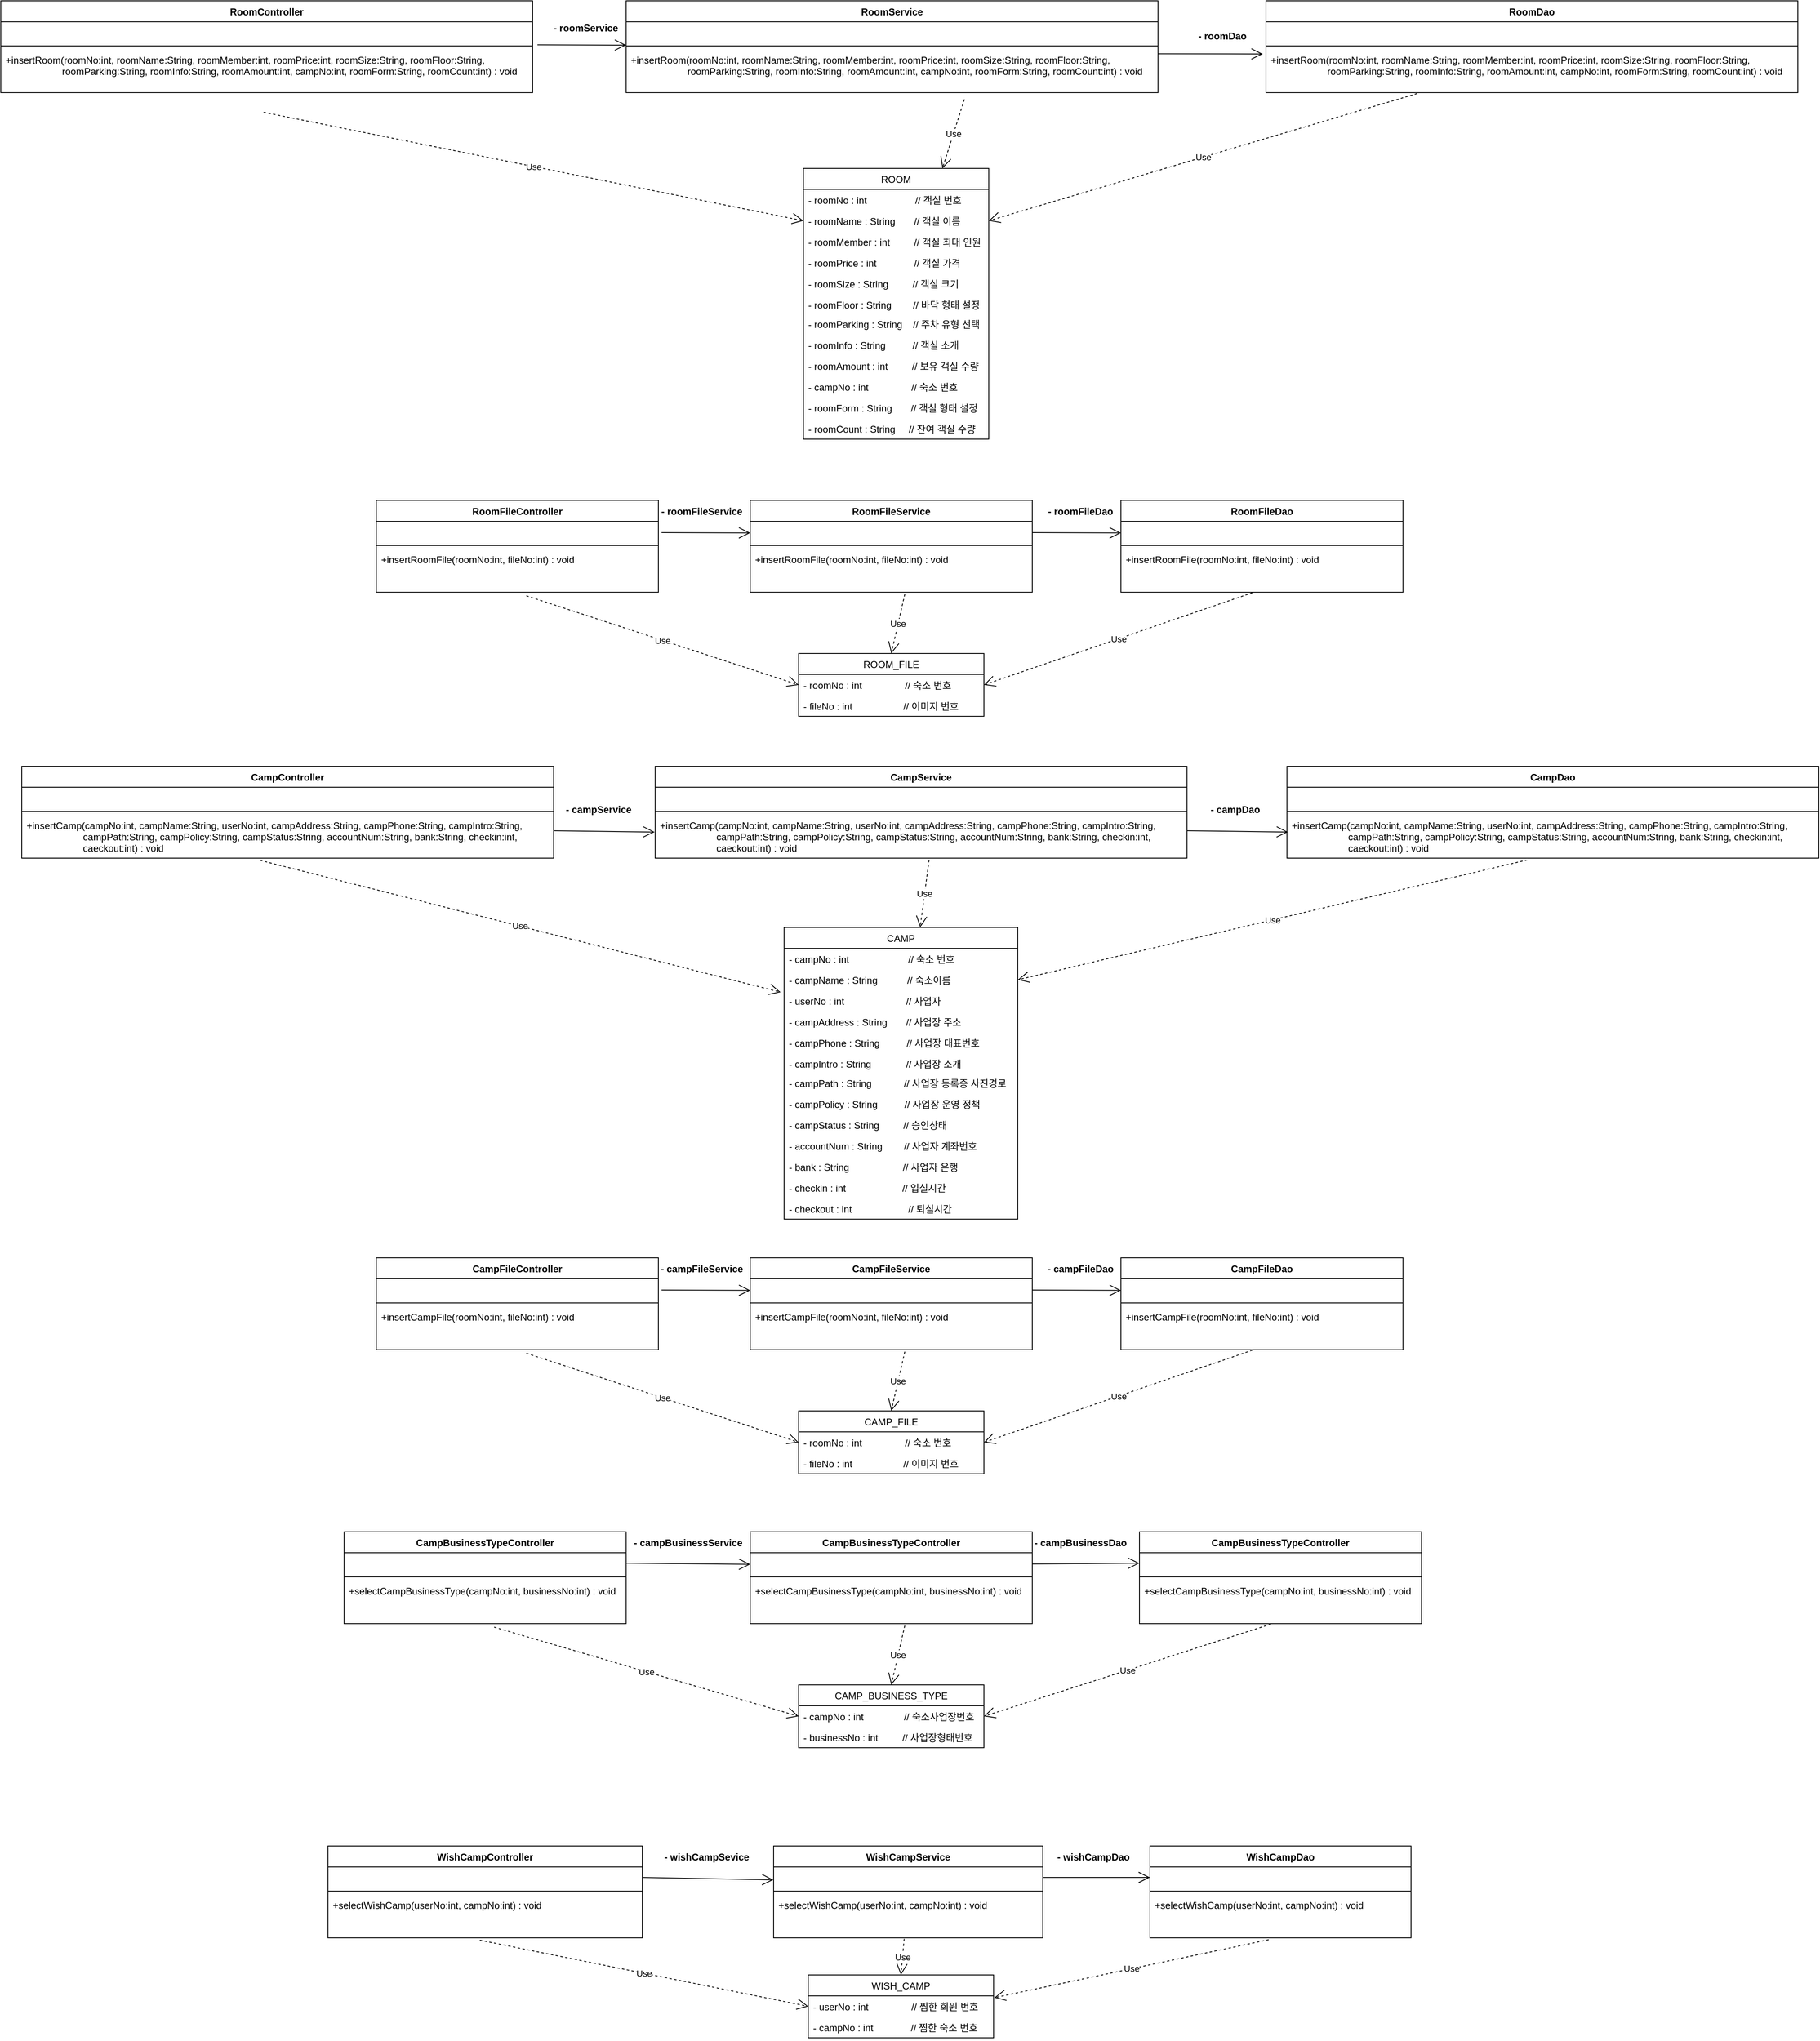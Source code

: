 <mxfile version="16.1.0" type="github">
  <diagram id="C5RBs43oDa-KdzZeNtuy" name="Page-1">
    <mxGraphModel dx="1730" dy="958" grid="1" gridSize="10" guides="1" tooltips="1" connect="1" arrows="1" fold="1" page="1" pageScale="1" pageWidth="827" pageHeight="1169" math="0" shadow="0">
      <root>
        <mxCell id="WIyWlLk6GJQsqaUBKTNV-0" />
        <mxCell id="WIyWlLk6GJQsqaUBKTNV-1" parent="WIyWlLk6GJQsqaUBKTNV-0" />
        <mxCell id="QnZ6BssVdnIy031K_utP-1" value="ROOM" style="swimlane;fontStyle=0;childLayout=stackLayout;horizontal=1;startSize=26;fillColor=none;horizontalStack=0;resizeParent=1;resizeParentMax=0;resizeLast=0;collapsible=1;marginBottom=0;" vertex="1" parent="WIyWlLk6GJQsqaUBKTNV-1">
          <mxGeometry x="1080" y="248" width="230" height="336" as="geometry">
            <mxRectangle x="50" y="200" width="90" height="26" as="alternateBounds" />
          </mxGeometry>
        </mxCell>
        <mxCell id="QnZ6BssVdnIy031K_utP-2" value="- roomNo : int                  // 객실 번호" style="text;strokeColor=none;fillColor=none;align=left;verticalAlign=top;spacingLeft=4;spacingRight=4;overflow=hidden;rotatable=0;points=[[0,0.5],[1,0.5]];portConstraint=eastwest;" vertex="1" parent="QnZ6BssVdnIy031K_utP-1">
          <mxGeometry y="26" width="230" height="26" as="geometry" />
        </mxCell>
        <mxCell id="QnZ6BssVdnIy031K_utP-3" value="- roomName : String       // 객실 이름" style="text;strokeColor=none;fillColor=none;align=left;verticalAlign=top;spacingLeft=4;spacingRight=4;overflow=hidden;rotatable=0;points=[[0,0.5],[1,0.5]];portConstraint=eastwest;" vertex="1" parent="QnZ6BssVdnIy031K_utP-1">
          <mxGeometry y="52" width="230" height="26" as="geometry" />
        </mxCell>
        <mxCell id="QnZ6BssVdnIy031K_utP-4" value="- roomMember : int         // 객실 최대 인원" style="text;strokeColor=none;fillColor=none;align=left;verticalAlign=top;spacingLeft=4;spacingRight=4;overflow=hidden;rotatable=0;points=[[0,0.5],[1,0.5]];portConstraint=eastwest;" vertex="1" parent="QnZ6BssVdnIy031K_utP-1">
          <mxGeometry y="78" width="230" height="26" as="geometry" />
        </mxCell>
        <mxCell id="QnZ6BssVdnIy031K_utP-5" value="- roomPrice : int              // 객실 가격" style="text;strokeColor=none;fillColor=none;align=left;verticalAlign=top;spacingLeft=4;spacingRight=4;overflow=hidden;rotatable=0;points=[[0,0.5],[1,0.5]];portConstraint=eastwest;" vertex="1" parent="QnZ6BssVdnIy031K_utP-1">
          <mxGeometry y="104" width="230" height="26" as="geometry" />
        </mxCell>
        <mxCell id="QnZ6BssVdnIy031K_utP-6" value="- roomSize : String              // 객실 크기" style="text;strokeColor=none;fillColor=none;align=left;verticalAlign=top;spacingLeft=4;spacingRight=4;overflow=hidden;rotatable=0;points=[[0,0.5],[1,0.5]];portConstraint=eastwest;" vertex="1" parent="QnZ6BssVdnIy031K_utP-1">
          <mxGeometry y="130" width="230" height="26" as="geometry" />
        </mxCell>
        <mxCell id="QnZ6BssVdnIy031K_utP-7" value="- roomFloor : String        // 바닥 형태 설정" style="text;strokeColor=none;fillColor=none;align=left;verticalAlign=top;spacingLeft=4;spacingRight=4;overflow=hidden;rotatable=0;points=[[0,0.5],[1,0.5]];portConstraint=eastwest;" vertex="1" parent="QnZ6BssVdnIy031K_utP-1">
          <mxGeometry y="156" width="230" height="24" as="geometry" />
        </mxCell>
        <mxCell id="QnZ6BssVdnIy031K_utP-8" value="- roomParking : String    // 주차 유형 선택" style="text;strokeColor=none;fillColor=none;align=left;verticalAlign=top;spacingLeft=4;spacingRight=4;overflow=hidden;rotatable=0;points=[[0,0.5],[1,0.5]];portConstraint=eastwest;" vertex="1" parent="QnZ6BssVdnIy031K_utP-1">
          <mxGeometry y="180" width="230" height="26" as="geometry" />
        </mxCell>
        <mxCell id="QnZ6BssVdnIy031K_utP-9" value="- roomInfo : String          //  객실 소개" style="text;strokeColor=none;fillColor=none;align=left;verticalAlign=top;spacingLeft=4;spacingRight=4;overflow=hidden;rotatable=0;points=[[0,0.5],[1,0.5]];portConstraint=eastwest;" vertex="1" parent="QnZ6BssVdnIy031K_utP-1">
          <mxGeometry y="206" width="230" height="26" as="geometry" />
        </mxCell>
        <mxCell id="QnZ6BssVdnIy031K_utP-10" value="- roomAmount : int         // 보유 객실 수량" style="text;strokeColor=none;fillColor=none;align=left;verticalAlign=top;spacingLeft=4;spacingRight=4;overflow=hidden;rotatable=0;points=[[0,0.5],[1,0.5]];portConstraint=eastwest;" vertex="1" parent="QnZ6BssVdnIy031K_utP-1">
          <mxGeometry y="232" width="230" height="26" as="geometry" />
        </mxCell>
        <mxCell id="QnZ6BssVdnIy031K_utP-11" value="- campNo : int                // 숙소 번호" style="text;strokeColor=none;fillColor=none;align=left;verticalAlign=top;spacingLeft=4;spacingRight=4;overflow=hidden;rotatable=0;points=[[0,0.5],[1,0.5]];portConstraint=eastwest;" vertex="1" parent="QnZ6BssVdnIy031K_utP-1">
          <mxGeometry y="258" width="230" height="26" as="geometry" />
        </mxCell>
        <mxCell id="QnZ6BssVdnIy031K_utP-12" value="- roomForm : String       // 객실 형태 설정" style="text;strokeColor=none;fillColor=none;align=left;verticalAlign=top;spacingLeft=4;spacingRight=4;overflow=hidden;rotatable=0;points=[[0,0.5],[1,0.5]];portConstraint=eastwest;" vertex="1" parent="QnZ6BssVdnIy031K_utP-1">
          <mxGeometry y="284" width="230" height="26" as="geometry" />
        </mxCell>
        <mxCell id="QnZ6BssVdnIy031K_utP-13" value="- roomCount : String      // 잔여 객실 수량" style="text;strokeColor=none;fillColor=none;align=left;verticalAlign=top;spacingLeft=4;spacingRight=4;overflow=hidden;rotatable=0;points=[[0,0.5],[1,0.5]];portConstraint=eastwest;" vertex="1" parent="QnZ6BssVdnIy031K_utP-1">
          <mxGeometry y="310" width="230" height="26" as="geometry" />
        </mxCell>
        <mxCell id="QnZ6BssVdnIy031K_utP-15" value="RoomController" style="swimlane;fontStyle=1;align=center;verticalAlign=top;childLayout=stackLayout;horizontal=1;startSize=26;horizontalStack=0;resizeParent=1;resizeParentMax=0;resizeLast=0;collapsible=1;marginBottom=0;" vertex="1" parent="WIyWlLk6GJQsqaUBKTNV-1">
          <mxGeometry x="84" y="40" width="660" height="114" as="geometry" />
        </mxCell>
        <mxCell id="QnZ6BssVdnIy031K_utP-16" value=" " style="text;strokeColor=none;fillColor=none;align=left;verticalAlign=top;spacingLeft=4;spacingRight=4;overflow=hidden;rotatable=0;points=[[0,0.5],[1,0.5]];portConstraint=eastwest;" vertex="1" parent="QnZ6BssVdnIy031K_utP-15">
          <mxGeometry y="26" width="660" height="26" as="geometry" />
        </mxCell>
        <mxCell id="QnZ6BssVdnIy031K_utP-17" value="" style="line;strokeWidth=1;fillColor=none;align=left;verticalAlign=middle;spacingTop=-1;spacingLeft=3;spacingRight=3;rotatable=0;labelPosition=right;points=[];portConstraint=eastwest;" vertex="1" parent="QnZ6BssVdnIy031K_utP-15">
          <mxGeometry y="52" width="660" height="8" as="geometry" />
        </mxCell>
        <mxCell id="QnZ6BssVdnIy031K_utP-19" value="+insertRoom(roomNo:int, roomName:String, roomMember:int, roomPrice:int, roomSize:String, roomFloor:String, &#xa;                      roomParking:String, roomInfo:String, roomAmount:int, campNo:int, roomForm:String, roomCount:int) : void&#xa;" style="text;strokeColor=none;fillColor=none;align=left;verticalAlign=top;spacingLeft=4;spacingRight=4;overflow=hidden;rotatable=0;points=[[0,0.5],[1,0.5]];portConstraint=eastwest;" vertex="1" parent="QnZ6BssVdnIy031K_utP-15">
          <mxGeometry y="60" width="660" height="54" as="geometry" />
        </mxCell>
        <mxCell id="QnZ6BssVdnIy031K_utP-20" value="RoomService" style="swimlane;fontStyle=1;align=center;verticalAlign=top;childLayout=stackLayout;horizontal=1;startSize=26;horizontalStack=0;resizeParent=1;resizeParentMax=0;resizeLast=0;collapsible=1;marginBottom=0;" vertex="1" parent="WIyWlLk6GJQsqaUBKTNV-1">
          <mxGeometry x="860" y="40" width="660" height="114" as="geometry" />
        </mxCell>
        <mxCell id="QnZ6BssVdnIy031K_utP-21" value=" " style="text;strokeColor=none;fillColor=none;align=left;verticalAlign=top;spacingLeft=4;spacingRight=4;overflow=hidden;rotatable=0;points=[[0,0.5],[1,0.5]];portConstraint=eastwest;" vertex="1" parent="QnZ6BssVdnIy031K_utP-20">
          <mxGeometry y="26" width="660" height="26" as="geometry" />
        </mxCell>
        <mxCell id="QnZ6BssVdnIy031K_utP-22" value="" style="line;strokeWidth=1;fillColor=none;align=left;verticalAlign=middle;spacingTop=-1;spacingLeft=3;spacingRight=3;rotatable=0;labelPosition=right;points=[];portConstraint=eastwest;" vertex="1" parent="QnZ6BssVdnIy031K_utP-20">
          <mxGeometry y="52" width="660" height="8" as="geometry" />
        </mxCell>
        <mxCell id="QnZ6BssVdnIy031K_utP-24" value="+insertRoom(roomNo:int, roomName:String, roomMember:int, roomPrice:int, roomSize:String, roomFloor:String, &#xa;                      roomParking:String, roomInfo:String, roomAmount:int, campNo:int, roomForm:String, roomCount:int) : void&#xa;" style="text;strokeColor=none;fillColor=none;align=left;verticalAlign=top;spacingLeft=4;spacingRight=4;overflow=hidden;rotatable=0;points=[[0,0.5],[1,0.5]];portConstraint=eastwest;" vertex="1" parent="QnZ6BssVdnIy031K_utP-20">
          <mxGeometry y="60" width="660" height="54" as="geometry" />
        </mxCell>
        <mxCell id="QnZ6BssVdnIy031K_utP-25" value="RoomDao" style="swimlane;fontStyle=1;align=center;verticalAlign=top;childLayout=stackLayout;horizontal=1;startSize=26;horizontalStack=0;resizeParent=1;resizeParentMax=0;resizeLast=0;collapsible=1;marginBottom=0;" vertex="1" parent="WIyWlLk6GJQsqaUBKTNV-1">
          <mxGeometry x="1654" y="40" width="660" height="114" as="geometry" />
        </mxCell>
        <mxCell id="QnZ6BssVdnIy031K_utP-26" value=" " style="text;strokeColor=none;fillColor=none;align=left;verticalAlign=top;spacingLeft=4;spacingRight=4;overflow=hidden;rotatable=0;points=[[0,0.5],[1,0.5]];portConstraint=eastwest;" vertex="1" parent="QnZ6BssVdnIy031K_utP-25">
          <mxGeometry y="26" width="660" height="26" as="geometry" />
        </mxCell>
        <mxCell id="QnZ6BssVdnIy031K_utP-27" value="" style="line;strokeWidth=1;fillColor=none;align=left;verticalAlign=middle;spacingTop=-1;spacingLeft=3;spacingRight=3;rotatable=0;labelPosition=right;points=[];portConstraint=eastwest;" vertex="1" parent="QnZ6BssVdnIy031K_utP-25">
          <mxGeometry y="52" width="660" height="8" as="geometry" />
        </mxCell>
        <mxCell id="QnZ6BssVdnIy031K_utP-29" value="+insertRoom(roomNo:int, roomName:String, roomMember:int, roomPrice:int, roomSize:String, roomFloor:String, &#xa;                      roomParking:String, roomInfo:String, roomAmount:int, campNo:int, roomForm:String, roomCount:int) : void&#xa;" style="text;strokeColor=none;fillColor=none;align=left;verticalAlign=top;spacingLeft=4;spacingRight=4;overflow=hidden;rotatable=0;points=[[0,0.5],[1,0.5]];portConstraint=eastwest;" vertex="1" parent="QnZ6BssVdnIy031K_utP-25">
          <mxGeometry y="60" width="660" height="54" as="geometry" />
        </mxCell>
        <mxCell id="QnZ6BssVdnIy031K_utP-30" value="Use" style="endArrow=open;endSize=12;dashed=1;html=1;rounded=0;exitX=0.494;exitY=1.154;exitDx=0;exitDy=0;exitPerimeter=0;entryX=0;entryY=0.5;entryDx=0;entryDy=0;" edge="1" parent="WIyWlLk6GJQsqaUBKTNV-1" target="QnZ6BssVdnIy031K_utP-3">
          <mxGeometry width="160" relative="1" as="geometry">
            <mxPoint x="410.04" y="178.316" as="sourcePoint" />
            <mxPoint x="860" y="395" as="targetPoint" />
          </mxGeometry>
        </mxCell>
        <mxCell id="QnZ6BssVdnIy031K_utP-31" value="Use" style="endArrow=open;endSize=12;dashed=1;html=1;rounded=0;exitX=0.636;exitY=1.154;exitDx=0;exitDy=0;exitPerimeter=0;entryX=0.75;entryY=0;entryDx=0;entryDy=0;" edge="1" parent="WIyWlLk6GJQsqaUBKTNV-1" source="QnZ6BssVdnIy031K_utP-24" target="QnZ6BssVdnIy031K_utP-1">
          <mxGeometry width="160" relative="1" as="geometry">
            <mxPoint x="420.04" y="188.316" as="sourcePoint" />
            <mxPoint x="870" y="405" as="targetPoint" />
          </mxGeometry>
        </mxCell>
        <mxCell id="QnZ6BssVdnIy031K_utP-32" value="Use" style="endArrow=open;endSize=12;dashed=1;html=1;rounded=0;exitX=0.284;exitY=1.021;exitDx=0;exitDy=0;exitPerimeter=0;entryX=1;entryY=0.5;entryDx=0;entryDy=0;" edge="1" parent="WIyWlLk6GJQsqaUBKTNV-1" source="QnZ6BssVdnIy031K_utP-29" target="QnZ6BssVdnIy031K_utP-3">
          <mxGeometry width="160" relative="1" as="geometry">
            <mxPoint x="430.04" y="198.316" as="sourcePoint" />
            <mxPoint x="880" y="415" as="targetPoint" />
          </mxGeometry>
        </mxCell>
        <mxCell id="QnZ6BssVdnIy031K_utP-33" value="" style="endArrow=open;endFill=1;endSize=12;html=1;rounded=0;exitX=1.009;exitY=0.176;exitDx=0;exitDy=0;exitPerimeter=0;" edge="1" parent="WIyWlLk6GJQsqaUBKTNV-1">
          <mxGeometry width="160" relative="1" as="geometry">
            <mxPoint x="749.94" y="94.576" as="sourcePoint" />
            <mxPoint x="860" y="95" as="targetPoint" />
          </mxGeometry>
        </mxCell>
        <mxCell id="QnZ6BssVdnIy031K_utP-34" value="" style="endArrow=open;endFill=1;endSize=12;html=1;rounded=0;exitX=1.009;exitY=0.176;exitDx=0;exitDy=0;exitPerimeter=0;" edge="1" parent="WIyWlLk6GJQsqaUBKTNV-1">
          <mxGeometry width="160" relative="1" as="geometry">
            <mxPoint x="1520" y="105.786" as="sourcePoint" />
            <mxPoint x="1650" y="106" as="targetPoint" />
          </mxGeometry>
        </mxCell>
        <mxCell id="QnZ6BssVdnIy031K_utP-35" value="- roomService" style="text;align=center;fontStyle=1;verticalAlign=middle;spacingLeft=3;spacingRight=3;strokeColor=none;rotatable=0;points=[[0,0.5],[1,0.5]];portConstraint=eastwest;" vertex="1" parent="WIyWlLk6GJQsqaUBKTNV-1">
          <mxGeometry x="770" y="60" width="80" height="26" as="geometry" />
        </mxCell>
        <mxCell id="QnZ6BssVdnIy031K_utP-36" value="- roomDao" style="text;align=center;fontStyle=1;verticalAlign=middle;spacingLeft=3;spacingRight=3;strokeColor=none;rotatable=0;points=[[0,0.5],[1,0.5]];portConstraint=eastwest;" vertex="1" parent="WIyWlLk6GJQsqaUBKTNV-1">
          <mxGeometry x="1560" y="70" width="80" height="26" as="geometry" />
        </mxCell>
        <mxCell id="QnZ6BssVdnIy031K_utP-37" value="WISH_CAMP" style="swimlane;fontStyle=0;childLayout=stackLayout;horizontal=1;startSize=26;fillColor=none;horizontalStack=0;resizeParent=1;resizeParentMax=0;resizeLast=0;collapsible=1;marginBottom=0;" vertex="1" parent="WIyWlLk6GJQsqaUBKTNV-1">
          <mxGeometry x="1086" y="2490" width="230" height="78" as="geometry">
            <mxRectangle x="50" y="200" width="90" height="26" as="alternateBounds" />
          </mxGeometry>
        </mxCell>
        <mxCell id="QnZ6BssVdnIy031K_utP-38" value="- userNo : int                // 찜한 회원 번호" style="text;strokeColor=none;fillColor=none;align=left;verticalAlign=top;spacingLeft=4;spacingRight=4;overflow=hidden;rotatable=0;points=[[0,0.5],[1,0.5]];portConstraint=eastwest;" vertex="1" parent="QnZ6BssVdnIy031K_utP-37">
          <mxGeometry y="26" width="230" height="26" as="geometry" />
        </mxCell>
        <mxCell id="QnZ6BssVdnIy031K_utP-39" value="- campNo : int              // 찜한 숙소 번호" style="text;strokeColor=none;fillColor=none;align=left;verticalAlign=top;spacingLeft=4;spacingRight=4;overflow=hidden;rotatable=0;points=[[0,0.5],[1,0.5]];portConstraint=eastwest;" vertex="1" parent="QnZ6BssVdnIy031K_utP-37">
          <mxGeometry y="52" width="230" height="26" as="geometry" />
        </mxCell>
        <mxCell id="QnZ6BssVdnIy031K_utP-53" value="ROOM_FILE" style="swimlane;fontStyle=0;childLayout=stackLayout;horizontal=1;startSize=26;fillColor=none;horizontalStack=0;resizeParent=1;resizeParentMax=0;resizeLast=0;collapsible=1;marginBottom=0;" vertex="1" parent="WIyWlLk6GJQsqaUBKTNV-1">
          <mxGeometry x="1074" y="850" width="230" height="78" as="geometry">
            <mxRectangle x="50" y="200" width="90" height="26" as="alternateBounds" />
          </mxGeometry>
        </mxCell>
        <mxCell id="QnZ6BssVdnIy031K_utP-54" value="- roomNo : int                // 숙소 번호" style="text;strokeColor=none;fillColor=none;align=left;verticalAlign=top;spacingLeft=4;spacingRight=4;overflow=hidden;rotatable=0;points=[[0,0.5],[1,0.5]];portConstraint=eastwest;" vertex="1" parent="QnZ6BssVdnIy031K_utP-53">
          <mxGeometry y="26" width="230" height="26" as="geometry" />
        </mxCell>
        <mxCell id="QnZ6BssVdnIy031K_utP-55" value="- fileNo : int                   // 이미지 번호" style="text;strokeColor=none;fillColor=none;align=left;verticalAlign=top;spacingLeft=4;spacingRight=4;overflow=hidden;rotatable=0;points=[[0,0.5],[1,0.5]];portConstraint=eastwest;" vertex="1" parent="QnZ6BssVdnIy031K_utP-53">
          <mxGeometry y="52" width="230" height="26" as="geometry" />
        </mxCell>
        <mxCell id="QnZ6BssVdnIy031K_utP-59" value="CAMP" style="swimlane;fontStyle=0;childLayout=stackLayout;horizontal=1;startSize=26;fillColor=none;horizontalStack=0;resizeParent=1;resizeParentMax=0;resizeLast=0;collapsible=1;marginBottom=0;" vertex="1" parent="WIyWlLk6GJQsqaUBKTNV-1">
          <mxGeometry x="1056" y="1190" width="290" height="362" as="geometry">
            <mxRectangle x="720" y="440" width="90" height="26" as="alternateBounds" />
          </mxGeometry>
        </mxCell>
        <mxCell id="QnZ6BssVdnIy031K_utP-60" value="- campNo : int                      // 숙소 번호" style="text;strokeColor=none;fillColor=none;align=left;verticalAlign=top;spacingLeft=4;spacingRight=4;overflow=hidden;rotatable=0;points=[[0,0.5],[1,0.5]];portConstraint=eastwest;" vertex="1" parent="QnZ6BssVdnIy031K_utP-59">
          <mxGeometry y="26" width="290" height="26" as="geometry" />
        </mxCell>
        <mxCell id="QnZ6BssVdnIy031K_utP-61" value="- campName : String           // 숙소이름" style="text;strokeColor=none;fillColor=none;align=left;verticalAlign=top;spacingLeft=4;spacingRight=4;overflow=hidden;rotatable=0;points=[[0,0.5],[1,0.5]];portConstraint=eastwest;" vertex="1" parent="QnZ6BssVdnIy031K_utP-59">
          <mxGeometry y="52" width="290" height="26" as="geometry" />
        </mxCell>
        <mxCell id="QnZ6BssVdnIy031K_utP-62" value="- userNo : int                       // 사업자" style="text;strokeColor=none;fillColor=none;align=left;verticalAlign=top;spacingLeft=4;spacingRight=4;overflow=hidden;rotatable=0;points=[[0,0.5],[1,0.5]];portConstraint=eastwest;" vertex="1" parent="QnZ6BssVdnIy031K_utP-59">
          <mxGeometry y="78" width="290" height="26" as="geometry" />
        </mxCell>
        <mxCell id="QnZ6BssVdnIy031K_utP-63" value="- campAddress : String       // 사업장 주소" style="text;strokeColor=none;fillColor=none;align=left;verticalAlign=top;spacingLeft=4;spacingRight=4;overflow=hidden;rotatable=0;points=[[0,0.5],[1,0.5]];portConstraint=eastwest;" vertex="1" parent="QnZ6BssVdnIy031K_utP-59">
          <mxGeometry y="104" width="290" height="26" as="geometry" />
        </mxCell>
        <mxCell id="QnZ6BssVdnIy031K_utP-64" value="- campPhone : String          // 사업장 대표번호" style="text;strokeColor=none;fillColor=none;align=left;verticalAlign=top;spacingLeft=4;spacingRight=4;overflow=hidden;rotatable=0;points=[[0,0.5],[1,0.5]];portConstraint=eastwest;" vertex="1" parent="QnZ6BssVdnIy031K_utP-59">
          <mxGeometry y="130" width="290" height="26" as="geometry" />
        </mxCell>
        <mxCell id="QnZ6BssVdnIy031K_utP-65" value="- campIntro : String             // 사업장 소개" style="text;strokeColor=none;fillColor=none;align=left;verticalAlign=top;spacingLeft=4;spacingRight=4;overflow=hidden;rotatable=0;points=[[0,0.5],[1,0.5]];portConstraint=eastwest;" vertex="1" parent="QnZ6BssVdnIy031K_utP-59">
          <mxGeometry y="156" width="290" height="24" as="geometry" />
        </mxCell>
        <mxCell id="QnZ6BssVdnIy031K_utP-66" value="- campPath : String             // 사업장 등록증 사진경로" style="text;strokeColor=none;fillColor=none;align=left;verticalAlign=top;spacingLeft=4;spacingRight=4;overflow=hidden;rotatable=0;points=[[0,0.5],[1,0.5]];portConstraint=eastwest;" vertex="1" parent="QnZ6BssVdnIy031K_utP-59">
          <mxGeometry y="180" width="290" height="26" as="geometry" />
        </mxCell>
        <mxCell id="QnZ6BssVdnIy031K_utP-67" value="- campPolicy : String          // 사업장 운영 정책" style="text;strokeColor=none;fillColor=none;align=left;verticalAlign=top;spacingLeft=4;spacingRight=4;overflow=hidden;rotatable=0;points=[[0,0.5],[1,0.5]];portConstraint=eastwest;" vertex="1" parent="QnZ6BssVdnIy031K_utP-59">
          <mxGeometry y="206" width="290" height="26" as="geometry" />
        </mxCell>
        <mxCell id="QnZ6BssVdnIy031K_utP-68" value="- campStatus : String         // 승인상태" style="text;strokeColor=none;fillColor=none;align=left;verticalAlign=top;spacingLeft=4;spacingRight=4;overflow=hidden;rotatable=0;points=[[0,0.5],[1,0.5]];portConstraint=eastwest;" vertex="1" parent="QnZ6BssVdnIy031K_utP-59">
          <mxGeometry y="232" width="290" height="26" as="geometry" />
        </mxCell>
        <mxCell id="QnZ6BssVdnIy031K_utP-69" value="- accountNum : String        // 사업자 계좌번호 " style="text;strokeColor=none;fillColor=none;align=left;verticalAlign=top;spacingLeft=4;spacingRight=4;overflow=hidden;rotatable=0;points=[[0,0.5],[1,0.5]];portConstraint=eastwest;" vertex="1" parent="QnZ6BssVdnIy031K_utP-59">
          <mxGeometry y="258" width="290" height="26" as="geometry" />
        </mxCell>
        <mxCell id="QnZ6BssVdnIy031K_utP-70" value="- bank : String                    // 사업자 은행" style="text;strokeColor=none;fillColor=none;align=left;verticalAlign=top;spacingLeft=4;spacingRight=4;overflow=hidden;rotatable=0;points=[[0,0.5],[1,0.5]];portConstraint=eastwest;" vertex="1" parent="QnZ6BssVdnIy031K_utP-59">
          <mxGeometry y="284" width="290" height="26" as="geometry" />
        </mxCell>
        <mxCell id="QnZ6BssVdnIy031K_utP-71" value="- checkin : int                     // 입실시간" style="text;strokeColor=none;fillColor=none;align=left;verticalAlign=top;spacingLeft=4;spacingRight=4;overflow=hidden;rotatable=0;points=[[0,0.5],[1,0.5]];portConstraint=eastwest;" vertex="1" parent="QnZ6BssVdnIy031K_utP-59">
          <mxGeometry y="310" width="290" height="26" as="geometry" />
        </mxCell>
        <mxCell id="QnZ6BssVdnIy031K_utP-73" value="- checkout : int                     // 퇴실시간" style="text;strokeColor=none;fillColor=none;align=left;verticalAlign=top;spacingLeft=4;spacingRight=4;overflow=hidden;rotatable=0;points=[[0,0.5],[1,0.5]];portConstraint=eastwest;" vertex="1" parent="QnZ6BssVdnIy031K_utP-59">
          <mxGeometry y="336" width="290" height="26" as="geometry" />
        </mxCell>
        <mxCell id="QnZ6BssVdnIy031K_utP-74" value="CampController" style="swimlane;fontStyle=1;align=center;verticalAlign=top;childLayout=stackLayout;horizontal=1;startSize=26;horizontalStack=0;resizeParent=1;resizeParentMax=0;resizeLast=0;collapsible=1;marginBottom=0;" vertex="1" parent="WIyWlLk6GJQsqaUBKTNV-1">
          <mxGeometry x="110" y="990" width="660" height="114" as="geometry" />
        </mxCell>
        <mxCell id="QnZ6BssVdnIy031K_utP-75" value=" " style="text;strokeColor=none;fillColor=none;align=left;verticalAlign=top;spacingLeft=4;spacingRight=4;overflow=hidden;rotatable=0;points=[[0,0.5],[1,0.5]];portConstraint=eastwest;" vertex="1" parent="QnZ6BssVdnIy031K_utP-74">
          <mxGeometry y="26" width="660" height="26" as="geometry" />
        </mxCell>
        <mxCell id="QnZ6BssVdnIy031K_utP-76" value="" style="line;strokeWidth=1;fillColor=none;align=left;verticalAlign=middle;spacingTop=-1;spacingLeft=3;spacingRight=3;rotatable=0;labelPosition=right;points=[];portConstraint=eastwest;" vertex="1" parent="QnZ6BssVdnIy031K_utP-74">
          <mxGeometry y="52" width="660" height="8" as="geometry" />
        </mxCell>
        <mxCell id="QnZ6BssVdnIy031K_utP-78" value="+insertCamp(campNo:int, campName:String, userNo:int, campAddress:String, campPhone:String, campIntro:String,&#xa;                      campPath:String, campPolicy:String, campStatus:String, accountNum:String, bank:String, checkin:int,&#xa;                      caeckout:int) : void&#xa;" style="text;strokeColor=none;fillColor=none;align=left;verticalAlign=top;spacingLeft=4;spacingRight=4;overflow=hidden;rotatable=0;points=[[0,0.5],[1,0.5]];portConstraint=eastwest;" vertex="1" parent="QnZ6BssVdnIy031K_utP-74">
          <mxGeometry y="60" width="660" height="54" as="geometry" />
        </mxCell>
        <mxCell id="QnZ6BssVdnIy031K_utP-79" value="CampDao" style="swimlane;fontStyle=1;align=center;verticalAlign=top;childLayout=stackLayout;horizontal=1;startSize=26;horizontalStack=0;resizeParent=1;resizeParentMax=0;resizeLast=0;collapsible=1;marginBottom=0;" vertex="1" parent="WIyWlLk6GJQsqaUBKTNV-1">
          <mxGeometry x="1680" y="990" width="660" height="114" as="geometry" />
        </mxCell>
        <mxCell id="QnZ6BssVdnIy031K_utP-80" value=" " style="text;strokeColor=none;fillColor=none;align=left;verticalAlign=top;spacingLeft=4;spacingRight=4;overflow=hidden;rotatable=0;points=[[0,0.5],[1,0.5]];portConstraint=eastwest;" vertex="1" parent="QnZ6BssVdnIy031K_utP-79">
          <mxGeometry y="26" width="660" height="26" as="geometry" />
        </mxCell>
        <mxCell id="QnZ6BssVdnIy031K_utP-81" value="" style="line;strokeWidth=1;fillColor=none;align=left;verticalAlign=middle;spacingTop=-1;spacingLeft=3;spacingRight=3;rotatable=0;labelPosition=right;points=[];portConstraint=eastwest;" vertex="1" parent="QnZ6BssVdnIy031K_utP-79">
          <mxGeometry y="52" width="660" height="8" as="geometry" />
        </mxCell>
        <mxCell id="QnZ6BssVdnIy031K_utP-83" value="+insertCamp(campNo:int, campName:String, userNo:int, campAddress:String, campPhone:String, campIntro:String,&#xa;                      campPath:String, campPolicy:String, campStatus:String, accountNum:String, bank:String, checkin:int,&#xa;                      caeckout:int) : void&#xa;" style="text;strokeColor=none;fillColor=none;align=left;verticalAlign=top;spacingLeft=4;spacingRight=4;overflow=hidden;rotatable=0;points=[[0,0.5],[1,0.5]];portConstraint=eastwest;" vertex="1" parent="QnZ6BssVdnIy031K_utP-79">
          <mxGeometry y="60" width="660" height="54" as="geometry" />
        </mxCell>
        <mxCell id="QnZ6BssVdnIy031K_utP-84" value="CampService" style="swimlane;fontStyle=1;align=center;verticalAlign=top;childLayout=stackLayout;horizontal=1;startSize=26;horizontalStack=0;resizeParent=1;resizeParentMax=0;resizeLast=0;collapsible=1;marginBottom=0;" vertex="1" parent="WIyWlLk6GJQsqaUBKTNV-1">
          <mxGeometry x="896" y="990" width="660" height="114" as="geometry" />
        </mxCell>
        <mxCell id="QnZ6BssVdnIy031K_utP-85" value=" " style="text;strokeColor=none;fillColor=none;align=left;verticalAlign=top;spacingLeft=4;spacingRight=4;overflow=hidden;rotatable=0;points=[[0,0.5],[1,0.5]];portConstraint=eastwest;" vertex="1" parent="QnZ6BssVdnIy031K_utP-84">
          <mxGeometry y="26" width="660" height="26" as="geometry" />
        </mxCell>
        <mxCell id="QnZ6BssVdnIy031K_utP-86" value="" style="line;strokeWidth=1;fillColor=none;align=left;verticalAlign=middle;spacingTop=-1;spacingLeft=3;spacingRight=3;rotatable=0;labelPosition=right;points=[];portConstraint=eastwest;" vertex="1" parent="QnZ6BssVdnIy031K_utP-84">
          <mxGeometry y="52" width="660" height="8" as="geometry" />
        </mxCell>
        <mxCell id="QnZ6BssVdnIy031K_utP-88" value="+insertCamp(campNo:int, campName:String, userNo:int, campAddress:String, campPhone:String, campIntro:String,&#xa;                      campPath:String, campPolicy:String, campStatus:String, accountNum:String, bank:String, checkin:int,&#xa;                      caeckout:int) : void&#xa;" style="text;strokeColor=none;fillColor=none;align=left;verticalAlign=top;spacingLeft=4;spacingRight=4;overflow=hidden;rotatable=0;points=[[0,0.5],[1,0.5]];portConstraint=eastwest;" vertex="1" parent="QnZ6BssVdnIy031K_utP-84">
          <mxGeometry y="60" width="660" height="54" as="geometry" />
        </mxCell>
        <mxCell id="QnZ6BssVdnIy031K_utP-89" value="" style="endArrow=open;endFill=1;endSize=12;html=1;rounded=0;exitX=1.009;exitY=0.176;exitDx=0;exitDy=0;exitPerimeter=0;entryX=-0.001;entryY=0.832;entryDx=0;entryDy=0;entryPerimeter=0;" edge="1" parent="WIyWlLk6GJQsqaUBKTNV-1">
          <mxGeometry width="160" relative="1" as="geometry">
            <mxPoint x="770" y="1069.996" as="sourcePoint" />
            <mxPoint x="895.34" y="1071.632" as="targetPoint" />
          </mxGeometry>
        </mxCell>
        <mxCell id="QnZ6BssVdnIy031K_utP-90" value="" style="endArrow=open;endFill=1;endSize=12;html=1;rounded=0;exitX=1.009;exitY=0.176;exitDx=0;exitDy=0;exitPerimeter=0;entryX=-0.001;entryY=0.832;entryDx=0;entryDy=0;entryPerimeter=0;" edge="1" parent="WIyWlLk6GJQsqaUBKTNV-1">
          <mxGeometry width="160" relative="1" as="geometry">
            <mxPoint x="1556" y="1069.996" as="sourcePoint" />
            <mxPoint x="1681.34" y="1071.632" as="targetPoint" />
          </mxGeometry>
        </mxCell>
        <mxCell id="QnZ6BssVdnIy031K_utP-91" value="- campService" style="text;align=center;fontStyle=1;verticalAlign=middle;spacingLeft=3;spacingRight=3;strokeColor=none;rotatable=0;points=[[0,0.5],[1,0.5]];portConstraint=eastwest;" vertex="1" parent="WIyWlLk6GJQsqaUBKTNV-1">
          <mxGeometry x="786" y="1030" width="80" height="26" as="geometry" />
        </mxCell>
        <mxCell id="QnZ6BssVdnIy031K_utP-92" value="- campDao" style="text;align=center;fontStyle=1;verticalAlign=middle;spacingLeft=3;spacingRight=3;strokeColor=none;rotatable=0;points=[[0,0.5],[1,0.5]];portConstraint=eastwest;" vertex="1" parent="WIyWlLk6GJQsqaUBKTNV-1">
          <mxGeometry x="1576" y="1030" width="80" height="26" as="geometry" />
        </mxCell>
        <mxCell id="QnZ6BssVdnIy031K_utP-93" value="Use" style="endArrow=open;endSize=12;dashed=1;html=1;rounded=0;exitX=0.448;exitY=1.05;exitDx=0;exitDy=0;exitPerimeter=0;entryX=-0.015;entryY=0.091;entryDx=0;entryDy=0;entryPerimeter=0;" edge="1" parent="WIyWlLk6GJQsqaUBKTNV-1" source="QnZ6BssVdnIy031K_utP-78" target="QnZ6BssVdnIy031K_utP-62">
          <mxGeometry width="160" relative="1" as="geometry">
            <mxPoint x="376.0" y="1129.996" as="sourcePoint" />
            <mxPoint x="1045.96" y="1264.68" as="targetPoint" />
          </mxGeometry>
        </mxCell>
        <mxCell id="QnZ6BssVdnIy031K_utP-94" value="Use" style="endArrow=open;endSize=12;dashed=1;html=1;rounded=0;exitX=0.452;exitY=1.042;exitDx=0;exitDy=0;exitPerimeter=0;entryX=1;entryY=0.5;entryDx=0;entryDy=0;" edge="1" parent="WIyWlLk6GJQsqaUBKTNV-1" source="QnZ6BssVdnIy031K_utP-83" target="QnZ6BssVdnIy031K_utP-61">
          <mxGeometry width="160" relative="1" as="geometry">
            <mxPoint x="1476.0" y="1189.996" as="sourcePoint" />
            <mxPoint x="2151.65" y="1330.366" as="targetPoint" />
          </mxGeometry>
        </mxCell>
        <mxCell id="QnZ6BssVdnIy031K_utP-95" value="Use" style="endArrow=open;endSize=12;dashed=1;html=1;rounded=0;exitX=0.515;exitY=1.042;exitDx=0;exitDy=0;exitPerimeter=0;" edge="1" parent="WIyWlLk6GJQsqaUBKTNV-1" source="QnZ6BssVdnIy031K_utP-88" target="QnZ6BssVdnIy031K_utP-59">
          <mxGeometry width="160" relative="1" as="geometry">
            <mxPoint x="396.0" y="1149.996" as="sourcePoint" />
            <mxPoint x="1071.65" y="1290.366" as="targetPoint" />
          </mxGeometry>
        </mxCell>
        <mxCell id="QnZ6BssVdnIy031K_utP-96" value="WishCampController" style="swimlane;fontStyle=1;align=center;verticalAlign=top;childLayout=stackLayout;horizontal=1;startSize=26;horizontalStack=0;resizeParent=1;resizeParentMax=0;resizeLast=0;collapsible=1;marginBottom=0;" vertex="1" parent="WIyWlLk6GJQsqaUBKTNV-1">
          <mxGeometry x="490" y="2330" width="390" height="114" as="geometry" />
        </mxCell>
        <mxCell id="QnZ6BssVdnIy031K_utP-97" value=" " style="text;strokeColor=none;fillColor=none;align=left;verticalAlign=top;spacingLeft=4;spacingRight=4;overflow=hidden;rotatable=0;points=[[0,0.5],[1,0.5]];portConstraint=eastwest;" vertex="1" parent="QnZ6BssVdnIy031K_utP-96">
          <mxGeometry y="26" width="390" height="26" as="geometry" />
        </mxCell>
        <mxCell id="QnZ6BssVdnIy031K_utP-98" value="" style="line;strokeWidth=1;fillColor=none;align=left;verticalAlign=middle;spacingTop=-1;spacingLeft=3;spacingRight=3;rotatable=0;labelPosition=right;points=[];portConstraint=eastwest;" vertex="1" parent="QnZ6BssVdnIy031K_utP-96">
          <mxGeometry y="52" width="390" height="8" as="geometry" />
        </mxCell>
        <mxCell id="QnZ6BssVdnIy031K_utP-100" value="+selectWishCamp(userNo:int, campNo:int) : void&#xa;" style="text;strokeColor=none;fillColor=none;align=left;verticalAlign=top;spacingLeft=4;spacingRight=4;overflow=hidden;rotatable=0;points=[[0,0.5],[1,0.5]];portConstraint=eastwest;" vertex="1" parent="QnZ6BssVdnIy031K_utP-96">
          <mxGeometry y="60" width="390" height="54" as="geometry" />
        </mxCell>
        <mxCell id="QnZ6BssVdnIy031K_utP-101" value="WishCampService" style="swimlane;fontStyle=1;align=center;verticalAlign=top;childLayout=stackLayout;horizontal=1;startSize=26;horizontalStack=0;resizeParent=1;resizeParentMax=0;resizeLast=0;collapsible=1;marginBottom=0;" vertex="1" parent="WIyWlLk6GJQsqaUBKTNV-1">
          <mxGeometry x="1043" y="2330" width="334" height="114" as="geometry" />
        </mxCell>
        <mxCell id="QnZ6BssVdnIy031K_utP-102" value=" " style="text;strokeColor=none;fillColor=none;align=left;verticalAlign=top;spacingLeft=4;spacingRight=4;overflow=hidden;rotatable=0;points=[[0,0.5],[1,0.5]];portConstraint=eastwest;" vertex="1" parent="QnZ6BssVdnIy031K_utP-101">
          <mxGeometry y="26" width="334" height="26" as="geometry" />
        </mxCell>
        <mxCell id="QnZ6BssVdnIy031K_utP-103" value="" style="line;strokeWidth=1;fillColor=none;align=left;verticalAlign=middle;spacingTop=-1;spacingLeft=3;spacingRight=3;rotatable=0;labelPosition=right;points=[];portConstraint=eastwest;" vertex="1" parent="QnZ6BssVdnIy031K_utP-101">
          <mxGeometry y="52" width="334" height="8" as="geometry" />
        </mxCell>
        <mxCell id="QnZ6BssVdnIy031K_utP-104" value="+selectWishCamp(userNo:int, campNo:int) : void&#xa;" style="text;strokeColor=none;fillColor=none;align=left;verticalAlign=top;spacingLeft=4;spacingRight=4;overflow=hidden;rotatable=0;points=[[0,0.5],[1,0.5]];portConstraint=eastwest;" vertex="1" parent="QnZ6BssVdnIy031K_utP-101">
          <mxGeometry y="60" width="334" height="54" as="geometry" />
        </mxCell>
        <mxCell id="QnZ6BssVdnIy031K_utP-105" value="WishCampDao" style="swimlane;fontStyle=1;align=center;verticalAlign=top;childLayout=stackLayout;horizontal=1;startSize=26;horizontalStack=0;resizeParent=1;resizeParentMax=0;resizeLast=0;collapsible=1;marginBottom=0;" vertex="1" parent="WIyWlLk6GJQsqaUBKTNV-1">
          <mxGeometry x="1510" y="2330" width="324" height="114" as="geometry" />
        </mxCell>
        <mxCell id="QnZ6BssVdnIy031K_utP-106" value=" " style="text;strokeColor=none;fillColor=none;align=left;verticalAlign=top;spacingLeft=4;spacingRight=4;overflow=hidden;rotatable=0;points=[[0,0.5],[1,0.5]];portConstraint=eastwest;" vertex="1" parent="QnZ6BssVdnIy031K_utP-105">
          <mxGeometry y="26" width="324" height="26" as="geometry" />
        </mxCell>
        <mxCell id="QnZ6BssVdnIy031K_utP-107" value="" style="line;strokeWidth=1;fillColor=none;align=left;verticalAlign=middle;spacingTop=-1;spacingLeft=3;spacingRight=3;rotatable=0;labelPosition=right;points=[];portConstraint=eastwest;" vertex="1" parent="QnZ6BssVdnIy031K_utP-105">
          <mxGeometry y="52" width="324" height="8" as="geometry" />
        </mxCell>
        <mxCell id="QnZ6BssVdnIy031K_utP-108" value="+selectWishCamp(userNo:int, campNo:int) : void&#xa;" style="text;strokeColor=none;fillColor=none;align=left;verticalAlign=top;spacingLeft=4;spacingRight=4;overflow=hidden;rotatable=0;points=[[0,0.5],[1,0.5]];portConstraint=eastwest;" vertex="1" parent="QnZ6BssVdnIy031K_utP-105">
          <mxGeometry y="60" width="324" height="54" as="geometry" />
        </mxCell>
        <mxCell id="QnZ6BssVdnIy031K_utP-109" value="Use" style="endArrow=open;endSize=12;dashed=1;html=1;rounded=0;exitX=0.483;exitY=1.053;exitDx=0;exitDy=0;exitPerimeter=0;entryX=0;entryY=0.5;entryDx=0;entryDy=0;" edge="1" parent="WIyWlLk6GJQsqaUBKTNV-1" source="QnZ6BssVdnIy031K_utP-100" target="QnZ6BssVdnIy031K_utP-38">
          <mxGeometry width="160" relative="1" as="geometry">
            <mxPoint x="386.0" y="2443.996" as="sourcePoint" />
            <mxPoint x="1061.65" y="2584.366" as="targetPoint" />
          </mxGeometry>
        </mxCell>
        <mxCell id="QnZ6BssVdnIy031K_utP-110" value="Use" style="endArrow=open;endSize=12;dashed=1;html=1;rounded=0;exitX=0.485;exitY=1.023;exitDx=0;exitDy=0;exitPerimeter=0;entryX=0.5;entryY=0;entryDx=0;entryDy=0;" edge="1" parent="WIyWlLk6GJQsqaUBKTNV-1" source="QnZ6BssVdnIy031K_utP-104" target="QnZ6BssVdnIy031K_utP-37">
          <mxGeometry width="160" relative="1" as="geometry">
            <mxPoint x="396.0" y="2453.996" as="sourcePoint" />
            <mxPoint x="1096" y="2539" as="targetPoint" />
          </mxGeometry>
        </mxCell>
        <mxCell id="QnZ6BssVdnIy031K_utP-111" value="Use" style="endArrow=open;endSize=12;dashed=1;html=1;rounded=0;entryX=1.004;entryY=0.087;entryDx=0;entryDy=0;exitX=0.455;exitY=1.042;exitDx=0;exitDy=0;exitPerimeter=0;entryPerimeter=0;" edge="1" parent="WIyWlLk6GJQsqaUBKTNV-1" source="QnZ6BssVdnIy031K_utP-108" target="QnZ6BssVdnIy031K_utP-38">
          <mxGeometry width="160" relative="1" as="geometry">
            <mxPoint x="1536" y="2500" as="sourcePoint" />
            <mxPoint x="1106" y="2549" as="targetPoint" />
          </mxGeometry>
        </mxCell>
        <mxCell id="QnZ6BssVdnIy031K_utP-112" value="" style="endArrow=open;endFill=1;endSize=12;html=1;rounded=0;exitX=1;exitY=0.5;exitDx=0;exitDy=0;" edge="1" parent="WIyWlLk6GJQsqaUBKTNV-1" source="QnZ6BssVdnIy031K_utP-97">
          <mxGeometry width="160" relative="1" as="geometry">
            <mxPoint x="900" y="2378" as="sourcePoint" />
            <mxPoint x="1042.7" y="2372" as="targetPoint" />
          </mxGeometry>
        </mxCell>
        <mxCell id="QnZ6BssVdnIy031K_utP-113" value="" style="endArrow=open;endFill=1;endSize=12;html=1;rounded=0;exitX=1;exitY=0.5;exitDx=0;exitDy=0;" edge="1" parent="WIyWlLk6GJQsqaUBKTNV-1" source="QnZ6BssVdnIy031K_utP-102">
          <mxGeometry width="160" relative="1" as="geometry">
            <mxPoint x="1576" y="2369.996" as="sourcePoint" />
            <mxPoint x="1510" y="2369" as="targetPoint" />
          </mxGeometry>
        </mxCell>
        <mxCell id="QnZ6BssVdnIy031K_utP-114" value="- wishCampSevice" style="text;align=center;fontStyle=1;verticalAlign=middle;spacingLeft=3;spacingRight=3;strokeColor=none;rotatable=0;points=[[0,0.5],[1,0.5]];portConstraint=eastwest;" vertex="1" parent="WIyWlLk6GJQsqaUBKTNV-1">
          <mxGeometry x="920" y="2330" width="80" height="26" as="geometry" />
        </mxCell>
        <mxCell id="QnZ6BssVdnIy031K_utP-115" value="- wishCampDao" style="text;align=center;fontStyle=1;verticalAlign=middle;spacingLeft=3;spacingRight=3;strokeColor=none;rotatable=0;points=[[0,0.5],[1,0.5]];portConstraint=eastwest;" vertex="1" parent="WIyWlLk6GJQsqaUBKTNV-1">
          <mxGeometry x="1400" y="2330" width="80" height="26" as="geometry" />
        </mxCell>
        <mxCell id="QnZ6BssVdnIy031K_utP-116" value="RoomFileController" style="swimlane;fontStyle=1;align=center;verticalAlign=top;childLayout=stackLayout;horizontal=1;startSize=26;horizontalStack=0;resizeParent=1;resizeParentMax=0;resizeLast=0;collapsible=1;marginBottom=0;" vertex="1" parent="WIyWlLk6GJQsqaUBKTNV-1">
          <mxGeometry x="550" y="660" width="350" height="114" as="geometry" />
        </mxCell>
        <mxCell id="QnZ6BssVdnIy031K_utP-117" value=" " style="text;strokeColor=none;fillColor=none;align=left;verticalAlign=top;spacingLeft=4;spacingRight=4;overflow=hidden;rotatable=0;points=[[0,0.5],[1,0.5]];portConstraint=eastwest;" vertex="1" parent="QnZ6BssVdnIy031K_utP-116">
          <mxGeometry y="26" width="350" height="26" as="geometry" />
        </mxCell>
        <mxCell id="QnZ6BssVdnIy031K_utP-118" value="" style="line;strokeWidth=1;fillColor=none;align=left;verticalAlign=middle;spacingTop=-1;spacingLeft=3;spacingRight=3;rotatable=0;labelPosition=right;points=[];portConstraint=eastwest;" vertex="1" parent="QnZ6BssVdnIy031K_utP-116">
          <mxGeometry y="52" width="350" height="8" as="geometry" />
        </mxCell>
        <mxCell id="QnZ6BssVdnIy031K_utP-119" value="+insertRoomFile(roomNo:int, fileNo:int) : void&#xa;" style="text;strokeColor=none;fillColor=none;align=left;verticalAlign=top;spacingLeft=4;spacingRight=4;overflow=hidden;rotatable=0;points=[[0,0.5],[1,0.5]];portConstraint=eastwest;" vertex="1" parent="QnZ6BssVdnIy031K_utP-116">
          <mxGeometry y="60" width="350" height="54" as="geometry" />
        </mxCell>
        <mxCell id="QnZ6BssVdnIy031K_utP-120" value="RoomFileDao" style="swimlane;fontStyle=1;align=center;verticalAlign=top;childLayout=stackLayout;horizontal=1;startSize=26;horizontalStack=0;resizeParent=1;resizeParentMax=0;resizeLast=0;collapsible=1;marginBottom=0;" vertex="1" parent="WIyWlLk6GJQsqaUBKTNV-1">
          <mxGeometry x="1474" y="660" width="350" height="114" as="geometry" />
        </mxCell>
        <mxCell id="QnZ6BssVdnIy031K_utP-121" value=" " style="text;strokeColor=none;fillColor=none;align=left;verticalAlign=top;spacingLeft=4;spacingRight=4;overflow=hidden;rotatable=0;points=[[0,0.5],[1,0.5]];portConstraint=eastwest;" vertex="1" parent="QnZ6BssVdnIy031K_utP-120">
          <mxGeometry y="26" width="350" height="26" as="geometry" />
        </mxCell>
        <mxCell id="QnZ6BssVdnIy031K_utP-122" value="" style="line;strokeWidth=1;fillColor=none;align=left;verticalAlign=middle;spacingTop=-1;spacingLeft=3;spacingRight=3;rotatable=0;labelPosition=right;points=[];portConstraint=eastwest;" vertex="1" parent="QnZ6BssVdnIy031K_utP-120">
          <mxGeometry y="52" width="350" height="8" as="geometry" />
        </mxCell>
        <mxCell id="QnZ6BssVdnIy031K_utP-123" value="+insertRoomFile(roomNo:int, fileNo:int) : void&#xa;" style="text;strokeColor=none;fillColor=none;align=left;verticalAlign=top;spacingLeft=4;spacingRight=4;overflow=hidden;rotatable=0;points=[[0,0.5],[1,0.5]];portConstraint=eastwest;" vertex="1" parent="QnZ6BssVdnIy031K_utP-120">
          <mxGeometry y="60" width="350" height="54" as="geometry" />
        </mxCell>
        <mxCell id="QnZ6BssVdnIy031K_utP-124" value="RoomFileService" style="swimlane;fontStyle=1;align=center;verticalAlign=top;childLayout=stackLayout;horizontal=1;startSize=26;horizontalStack=0;resizeParent=1;resizeParentMax=0;resizeLast=0;collapsible=1;marginBottom=0;" vertex="1" parent="WIyWlLk6GJQsqaUBKTNV-1">
          <mxGeometry x="1014" y="660" width="350" height="114" as="geometry" />
        </mxCell>
        <mxCell id="QnZ6BssVdnIy031K_utP-125" value=" " style="text;strokeColor=none;fillColor=none;align=left;verticalAlign=top;spacingLeft=4;spacingRight=4;overflow=hidden;rotatable=0;points=[[0,0.5],[1,0.5]];portConstraint=eastwest;" vertex="1" parent="QnZ6BssVdnIy031K_utP-124">
          <mxGeometry y="26" width="350" height="26" as="geometry" />
        </mxCell>
        <mxCell id="QnZ6BssVdnIy031K_utP-126" value="" style="line;strokeWidth=1;fillColor=none;align=left;verticalAlign=middle;spacingTop=-1;spacingLeft=3;spacingRight=3;rotatable=0;labelPosition=right;points=[];portConstraint=eastwest;" vertex="1" parent="QnZ6BssVdnIy031K_utP-124">
          <mxGeometry y="52" width="350" height="8" as="geometry" />
        </mxCell>
        <mxCell id="QnZ6BssVdnIy031K_utP-127" value="+insertRoomFile(roomNo:int, fileNo:int) : void&#xa;" style="text;strokeColor=none;fillColor=none;align=left;verticalAlign=top;spacingLeft=4;spacingRight=4;overflow=hidden;rotatable=0;points=[[0,0.5],[1,0.5]];portConstraint=eastwest;" vertex="1" parent="QnZ6BssVdnIy031K_utP-124">
          <mxGeometry y="60" width="350" height="54" as="geometry" />
        </mxCell>
        <mxCell id="QnZ6BssVdnIy031K_utP-128" value="" style="endArrow=open;endFill=1;endSize=12;html=1;rounded=0;exitX=1.009;exitY=0.176;exitDx=0;exitDy=0;exitPerimeter=0;" edge="1" parent="WIyWlLk6GJQsqaUBKTNV-1">
          <mxGeometry width="160" relative="1" as="geometry">
            <mxPoint x="903.94" y="699.996" as="sourcePoint" />
            <mxPoint x="1014" y="700.42" as="targetPoint" />
          </mxGeometry>
        </mxCell>
        <mxCell id="QnZ6BssVdnIy031K_utP-129" value="" style="endArrow=open;endFill=1;endSize=12;html=1;rounded=0;exitX=1.009;exitY=0.176;exitDx=0;exitDy=0;exitPerimeter=0;" edge="1" parent="WIyWlLk6GJQsqaUBKTNV-1">
          <mxGeometry width="160" relative="1" as="geometry">
            <mxPoint x="1364" y="699.996" as="sourcePoint" />
            <mxPoint x="1474.06" y="700.42" as="targetPoint" />
          </mxGeometry>
        </mxCell>
        <mxCell id="QnZ6BssVdnIy031K_utP-130" value="Use" style="endArrow=open;endSize=12;dashed=1;html=1;rounded=0;exitX=0.532;exitY=1.081;exitDx=0;exitDy=0;exitPerimeter=0;entryX=0;entryY=0.5;entryDx=0;entryDy=0;" edge="1" parent="WIyWlLk6GJQsqaUBKTNV-1" source="QnZ6BssVdnIy031K_utP-119" target="QnZ6BssVdnIy031K_utP-54">
          <mxGeometry width="160" relative="1" as="geometry">
            <mxPoint x="514" y="821.656" as="sourcePoint" />
            <mxPoint x="1183.96" y="956.34" as="targetPoint" />
          </mxGeometry>
        </mxCell>
        <mxCell id="QnZ6BssVdnIy031K_utP-131" value="Use" style="endArrow=open;endSize=12;dashed=1;html=1;rounded=0;exitX=0.548;exitY=1.046;exitDx=0;exitDy=0;exitPerimeter=0;entryX=0.5;entryY=0;entryDx=0;entryDy=0;" edge="1" parent="WIyWlLk6GJQsqaUBKTNV-1" source="QnZ6BssVdnIy031K_utP-127" target="QnZ6BssVdnIy031K_utP-53">
          <mxGeometry width="160" relative="1" as="geometry">
            <mxPoint x="746.2" y="788.374" as="sourcePoint" />
            <mxPoint x="1084" y="899" as="targetPoint" />
          </mxGeometry>
        </mxCell>
        <mxCell id="QnZ6BssVdnIy031K_utP-132" value="Use" style="endArrow=open;endSize=12;dashed=1;html=1;rounded=0;exitX=0.466;exitY=1.011;exitDx=0;exitDy=0;exitPerimeter=0;entryX=1;entryY=0.5;entryDx=0;entryDy=0;" edge="1" parent="WIyWlLk6GJQsqaUBKTNV-1" source="QnZ6BssVdnIy031K_utP-123" target="QnZ6BssVdnIy031K_utP-54">
          <mxGeometry width="160" relative="1" as="geometry">
            <mxPoint x="756.2" y="798.374" as="sourcePoint" />
            <mxPoint x="1094" y="909" as="targetPoint" />
          </mxGeometry>
        </mxCell>
        <mxCell id="QnZ6BssVdnIy031K_utP-133" value="- roomFileService" style="text;align=center;fontStyle=1;verticalAlign=middle;spacingLeft=3;spacingRight=3;strokeColor=none;rotatable=0;points=[[0,0.5],[1,0.5]];portConstraint=eastwest;" vertex="1" parent="WIyWlLk6GJQsqaUBKTNV-1">
          <mxGeometry x="914" y="660" width="80" height="26" as="geometry" />
        </mxCell>
        <mxCell id="QnZ6BssVdnIy031K_utP-134" value="- roomFileDao" style="text;align=center;fontStyle=1;verticalAlign=middle;spacingLeft=3;spacingRight=3;strokeColor=none;rotatable=0;points=[[0,0.5],[1,0.5]];portConstraint=eastwest;" vertex="1" parent="WIyWlLk6GJQsqaUBKTNV-1">
          <mxGeometry x="1384" y="660" width="80" height="26" as="geometry" />
        </mxCell>
        <mxCell id="QnZ6BssVdnIy031K_utP-135" value="CAMP_FILE" style="swimlane;fontStyle=0;childLayout=stackLayout;horizontal=1;startSize=26;fillColor=none;horizontalStack=0;resizeParent=1;resizeParentMax=0;resizeLast=0;collapsible=1;marginBottom=0;" vertex="1" parent="WIyWlLk6GJQsqaUBKTNV-1">
          <mxGeometry x="1074" y="1790" width="230" height="78" as="geometry">
            <mxRectangle x="50" y="200" width="90" height="26" as="alternateBounds" />
          </mxGeometry>
        </mxCell>
        <mxCell id="QnZ6BssVdnIy031K_utP-136" value="- roomNo : int                // 숙소 번호" style="text;strokeColor=none;fillColor=none;align=left;verticalAlign=top;spacingLeft=4;spacingRight=4;overflow=hidden;rotatable=0;points=[[0,0.5],[1,0.5]];portConstraint=eastwest;" vertex="1" parent="QnZ6BssVdnIy031K_utP-135">
          <mxGeometry y="26" width="230" height="26" as="geometry" />
        </mxCell>
        <mxCell id="QnZ6BssVdnIy031K_utP-137" value="- fileNo : int                   // 이미지 번호" style="text;strokeColor=none;fillColor=none;align=left;verticalAlign=top;spacingLeft=4;spacingRight=4;overflow=hidden;rotatable=0;points=[[0,0.5],[1,0.5]];portConstraint=eastwest;" vertex="1" parent="QnZ6BssVdnIy031K_utP-135">
          <mxGeometry y="52" width="230" height="26" as="geometry" />
        </mxCell>
        <mxCell id="QnZ6BssVdnIy031K_utP-138" value="CampFileController" style="swimlane;fontStyle=1;align=center;verticalAlign=top;childLayout=stackLayout;horizontal=1;startSize=26;horizontalStack=0;resizeParent=1;resizeParentMax=0;resizeLast=0;collapsible=1;marginBottom=0;" vertex="1" parent="WIyWlLk6GJQsqaUBKTNV-1">
          <mxGeometry x="550" y="1600" width="350" height="114" as="geometry" />
        </mxCell>
        <mxCell id="QnZ6BssVdnIy031K_utP-139" value=" " style="text;strokeColor=none;fillColor=none;align=left;verticalAlign=top;spacingLeft=4;spacingRight=4;overflow=hidden;rotatable=0;points=[[0,0.5],[1,0.5]];portConstraint=eastwest;" vertex="1" parent="QnZ6BssVdnIy031K_utP-138">
          <mxGeometry y="26" width="350" height="26" as="geometry" />
        </mxCell>
        <mxCell id="QnZ6BssVdnIy031K_utP-140" value="" style="line;strokeWidth=1;fillColor=none;align=left;verticalAlign=middle;spacingTop=-1;spacingLeft=3;spacingRight=3;rotatable=0;labelPosition=right;points=[];portConstraint=eastwest;" vertex="1" parent="QnZ6BssVdnIy031K_utP-138">
          <mxGeometry y="52" width="350" height="8" as="geometry" />
        </mxCell>
        <mxCell id="QnZ6BssVdnIy031K_utP-141" value="+insertCampFile(roomNo:int, fileNo:int) : void&#xa;" style="text;strokeColor=none;fillColor=none;align=left;verticalAlign=top;spacingLeft=4;spacingRight=4;overflow=hidden;rotatable=0;points=[[0,0.5],[1,0.5]];portConstraint=eastwest;" vertex="1" parent="QnZ6BssVdnIy031K_utP-138">
          <mxGeometry y="60" width="350" height="54" as="geometry" />
        </mxCell>
        <mxCell id="QnZ6BssVdnIy031K_utP-142" value="CampFileDao" style="swimlane;fontStyle=1;align=center;verticalAlign=top;childLayout=stackLayout;horizontal=1;startSize=26;horizontalStack=0;resizeParent=1;resizeParentMax=0;resizeLast=0;collapsible=1;marginBottom=0;" vertex="1" parent="WIyWlLk6GJQsqaUBKTNV-1">
          <mxGeometry x="1474" y="1600" width="350" height="114" as="geometry" />
        </mxCell>
        <mxCell id="QnZ6BssVdnIy031K_utP-143" value=" " style="text;strokeColor=none;fillColor=none;align=left;verticalAlign=top;spacingLeft=4;spacingRight=4;overflow=hidden;rotatable=0;points=[[0,0.5],[1,0.5]];portConstraint=eastwest;" vertex="1" parent="QnZ6BssVdnIy031K_utP-142">
          <mxGeometry y="26" width="350" height="26" as="geometry" />
        </mxCell>
        <mxCell id="QnZ6BssVdnIy031K_utP-144" value="" style="line;strokeWidth=1;fillColor=none;align=left;verticalAlign=middle;spacingTop=-1;spacingLeft=3;spacingRight=3;rotatable=0;labelPosition=right;points=[];portConstraint=eastwest;" vertex="1" parent="QnZ6BssVdnIy031K_utP-142">
          <mxGeometry y="52" width="350" height="8" as="geometry" />
        </mxCell>
        <mxCell id="QnZ6BssVdnIy031K_utP-145" value="+insertCampFile(roomNo:int, fileNo:int) : void&#xa;" style="text;strokeColor=none;fillColor=none;align=left;verticalAlign=top;spacingLeft=4;spacingRight=4;overflow=hidden;rotatable=0;points=[[0,0.5],[1,0.5]];portConstraint=eastwest;" vertex="1" parent="QnZ6BssVdnIy031K_utP-142">
          <mxGeometry y="60" width="350" height="54" as="geometry" />
        </mxCell>
        <mxCell id="QnZ6BssVdnIy031K_utP-146" value="CampFileService" style="swimlane;fontStyle=1;align=center;verticalAlign=top;childLayout=stackLayout;horizontal=1;startSize=26;horizontalStack=0;resizeParent=1;resizeParentMax=0;resizeLast=0;collapsible=1;marginBottom=0;" vertex="1" parent="WIyWlLk6GJQsqaUBKTNV-1">
          <mxGeometry x="1014" y="1600" width="350" height="114" as="geometry" />
        </mxCell>
        <mxCell id="QnZ6BssVdnIy031K_utP-147" value=" " style="text;strokeColor=none;fillColor=none;align=left;verticalAlign=top;spacingLeft=4;spacingRight=4;overflow=hidden;rotatable=0;points=[[0,0.5],[1,0.5]];portConstraint=eastwest;" vertex="1" parent="QnZ6BssVdnIy031K_utP-146">
          <mxGeometry y="26" width="350" height="26" as="geometry" />
        </mxCell>
        <mxCell id="QnZ6BssVdnIy031K_utP-148" value="" style="line;strokeWidth=1;fillColor=none;align=left;verticalAlign=middle;spacingTop=-1;spacingLeft=3;spacingRight=3;rotatable=0;labelPosition=right;points=[];portConstraint=eastwest;" vertex="1" parent="QnZ6BssVdnIy031K_utP-146">
          <mxGeometry y="52" width="350" height="8" as="geometry" />
        </mxCell>
        <mxCell id="QnZ6BssVdnIy031K_utP-149" value="+insertCampFile(roomNo:int, fileNo:int) : void&#xa;" style="text;strokeColor=none;fillColor=none;align=left;verticalAlign=top;spacingLeft=4;spacingRight=4;overflow=hidden;rotatable=0;points=[[0,0.5],[1,0.5]];portConstraint=eastwest;" vertex="1" parent="QnZ6BssVdnIy031K_utP-146">
          <mxGeometry y="60" width="350" height="54" as="geometry" />
        </mxCell>
        <mxCell id="QnZ6BssVdnIy031K_utP-150" value="" style="endArrow=open;endFill=1;endSize=12;html=1;rounded=0;exitX=1.009;exitY=0.176;exitDx=0;exitDy=0;exitPerimeter=0;" edge="1" parent="WIyWlLk6GJQsqaUBKTNV-1">
          <mxGeometry width="160" relative="1" as="geometry">
            <mxPoint x="903.94" y="1639.996" as="sourcePoint" />
            <mxPoint x="1014" y="1640.42" as="targetPoint" />
          </mxGeometry>
        </mxCell>
        <mxCell id="QnZ6BssVdnIy031K_utP-151" value="" style="endArrow=open;endFill=1;endSize=12;html=1;rounded=0;exitX=1.009;exitY=0.176;exitDx=0;exitDy=0;exitPerimeter=0;" edge="1" parent="WIyWlLk6GJQsqaUBKTNV-1">
          <mxGeometry width="160" relative="1" as="geometry">
            <mxPoint x="1364" y="1639.996" as="sourcePoint" />
            <mxPoint x="1474.06" y="1640.42" as="targetPoint" />
          </mxGeometry>
        </mxCell>
        <mxCell id="QnZ6BssVdnIy031K_utP-152" value="Use" style="endArrow=open;endSize=12;dashed=1;html=1;rounded=0;exitX=0.532;exitY=1.081;exitDx=0;exitDy=0;exitPerimeter=0;entryX=0;entryY=0.5;entryDx=0;entryDy=0;" edge="1" parent="WIyWlLk6GJQsqaUBKTNV-1" source="QnZ6BssVdnIy031K_utP-141" target="QnZ6BssVdnIy031K_utP-136">
          <mxGeometry width="160" relative="1" as="geometry">
            <mxPoint x="514" y="1761.656" as="sourcePoint" />
            <mxPoint x="1183.96" y="1896.34" as="targetPoint" />
          </mxGeometry>
        </mxCell>
        <mxCell id="QnZ6BssVdnIy031K_utP-153" value="Use" style="endArrow=open;endSize=12;dashed=1;html=1;rounded=0;exitX=0.548;exitY=1.046;exitDx=0;exitDy=0;exitPerimeter=0;entryX=0.5;entryY=0;entryDx=0;entryDy=0;" edge="1" parent="WIyWlLk6GJQsqaUBKTNV-1" source="QnZ6BssVdnIy031K_utP-149" target="QnZ6BssVdnIy031K_utP-135">
          <mxGeometry width="160" relative="1" as="geometry">
            <mxPoint x="746.2" y="1728.374" as="sourcePoint" />
            <mxPoint x="1084" y="1839" as="targetPoint" />
          </mxGeometry>
        </mxCell>
        <mxCell id="QnZ6BssVdnIy031K_utP-154" value="Use" style="endArrow=open;endSize=12;dashed=1;html=1;rounded=0;exitX=0.466;exitY=1.011;exitDx=0;exitDy=0;exitPerimeter=0;entryX=1;entryY=0.5;entryDx=0;entryDy=0;" edge="1" parent="WIyWlLk6GJQsqaUBKTNV-1" source="QnZ6BssVdnIy031K_utP-145" target="QnZ6BssVdnIy031K_utP-136">
          <mxGeometry width="160" relative="1" as="geometry">
            <mxPoint x="756.2" y="1738.374" as="sourcePoint" />
            <mxPoint x="1094" y="1849" as="targetPoint" />
          </mxGeometry>
        </mxCell>
        <mxCell id="QnZ6BssVdnIy031K_utP-155" value="- campFileService" style="text;align=center;fontStyle=1;verticalAlign=middle;spacingLeft=3;spacingRight=3;strokeColor=none;rotatable=0;points=[[0,0.5],[1,0.5]];portConstraint=eastwest;" vertex="1" parent="WIyWlLk6GJQsqaUBKTNV-1">
          <mxGeometry x="914" y="1600" width="80" height="26" as="geometry" />
        </mxCell>
        <mxCell id="QnZ6BssVdnIy031K_utP-156" value="- campFileDao" style="text;align=center;fontStyle=1;verticalAlign=middle;spacingLeft=3;spacingRight=3;strokeColor=none;rotatable=0;points=[[0,0.5],[1,0.5]];portConstraint=eastwest;" vertex="1" parent="WIyWlLk6GJQsqaUBKTNV-1">
          <mxGeometry x="1384" y="1600" width="80" height="26" as="geometry" />
        </mxCell>
        <mxCell id="QnZ6BssVdnIy031K_utP-157" value="CAMP_BUSINESS_TYPE" style="swimlane;fontStyle=0;childLayout=stackLayout;horizontal=1;startSize=26;fillColor=none;horizontalStack=0;resizeParent=1;resizeParentMax=0;resizeLast=0;collapsible=1;marginBottom=0;" vertex="1" parent="WIyWlLk6GJQsqaUBKTNV-1">
          <mxGeometry x="1074" y="2130" width="230" height="78" as="geometry">
            <mxRectangle x="50" y="200" width="90" height="26" as="alternateBounds" />
          </mxGeometry>
        </mxCell>
        <mxCell id="QnZ6BssVdnIy031K_utP-158" value="- campNo : int               // 숙소사업장번호" style="text;strokeColor=none;fillColor=none;align=left;verticalAlign=top;spacingLeft=4;spacingRight=4;overflow=hidden;rotatable=0;points=[[0,0.5],[1,0.5]];portConstraint=eastwest;" vertex="1" parent="QnZ6BssVdnIy031K_utP-157">
          <mxGeometry y="26" width="230" height="26" as="geometry" />
        </mxCell>
        <mxCell id="QnZ6BssVdnIy031K_utP-159" value="- businessNo : int         // 사업장형태번호" style="text;strokeColor=none;fillColor=none;align=left;verticalAlign=top;spacingLeft=4;spacingRight=4;overflow=hidden;rotatable=0;points=[[0,0.5],[1,0.5]];portConstraint=eastwest;" vertex="1" parent="QnZ6BssVdnIy031K_utP-157">
          <mxGeometry y="52" width="230" height="26" as="geometry" />
        </mxCell>
        <mxCell id="QnZ6BssVdnIy031K_utP-160" value="CampBusinessTypeController" style="swimlane;fontStyle=1;align=center;verticalAlign=top;childLayout=stackLayout;horizontal=1;startSize=26;horizontalStack=0;resizeParent=1;resizeParentMax=0;resizeLast=0;collapsible=1;marginBottom=0;" vertex="1" parent="WIyWlLk6GJQsqaUBKTNV-1">
          <mxGeometry x="510" y="1940" width="350" height="114" as="geometry" />
        </mxCell>
        <mxCell id="QnZ6BssVdnIy031K_utP-161" value=" " style="text;strokeColor=none;fillColor=none;align=left;verticalAlign=top;spacingLeft=4;spacingRight=4;overflow=hidden;rotatable=0;points=[[0,0.5],[1,0.5]];portConstraint=eastwest;" vertex="1" parent="QnZ6BssVdnIy031K_utP-160">
          <mxGeometry y="26" width="350" height="26" as="geometry" />
        </mxCell>
        <mxCell id="QnZ6BssVdnIy031K_utP-162" value="" style="line;strokeWidth=1;fillColor=none;align=left;verticalAlign=middle;spacingTop=-1;spacingLeft=3;spacingRight=3;rotatable=0;labelPosition=right;points=[];portConstraint=eastwest;" vertex="1" parent="QnZ6BssVdnIy031K_utP-160">
          <mxGeometry y="52" width="350" height="8" as="geometry" />
        </mxCell>
        <mxCell id="QnZ6BssVdnIy031K_utP-163" value="+selectCampBusinessType(campNo:int, businessNo:int) : void&#xa;" style="text;strokeColor=none;fillColor=none;align=left;verticalAlign=top;spacingLeft=4;spacingRight=4;overflow=hidden;rotatable=0;points=[[0,0.5],[1,0.5]];portConstraint=eastwest;" vertex="1" parent="QnZ6BssVdnIy031K_utP-160">
          <mxGeometry y="60" width="350" height="54" as="geometry" />
        </mxCell>
        <mxCell id="QnZ6BssVdnIy031K_utP-164" value="CampBusinessTypeController" style="swimlane;fontStyle=1;align=center;verticalAlign=top;childLayout=stackLayout;horizontal=1;startSize=26;horizontalStack=0;resizeParent=1;resizeParentMax=0;resizeLast=0;collapsible=1;marginBottom=0;" vertex="1" parent="WIyWlLk6GJQsqaUBKTNV-1">
          <mxGeometry x="1497" y="1940" width="350" height="114" as="geometry" />
        </mxCell>
        <mxCell id="QnZ6BssVdnIy031K_utP-165" value=" " style="text;strokeColor=none;fillColor=none;align=left;verticalAlign=top;spacingLeft=4;spacingRight=4;overflow=hidden;rotatable=0;points=[[0,0.5],[1,0.5]];portConstraint=eastwest;" vertex="1" parent="QnZ6BssVdnIy031K_utP-164">
          <mxGeometry y="26" width="350" height="26" as="geometry" />
        </mxCell>
        <mxCell id="QnZ6BssVdnIy031K_utP-166" value="" style="line;strokeWidth=1;fillColor=none;align=left;verticalAlign=middle;spacingTop=-1;spacingLeft=3;spacingRight=3;rotatable=0;labelPosition=right;points=[];portConstraint=eastwest;" vertex="1" parent="QnZ6BssVdnIy031K_utP-164">
          <mxGeometry y="52" width="350" height="8" as="geometry" />
        </mxCell>
        <mxCell id="QnZ6BssVdnIy031K_utP-167" value="+selectCampBusinessType(campNo:int, businessNo:int) : void&#xa;" style="text;strokeColor=none;fillColor=none;align=left;verticalAlign=top;spacingLeft=4;spacingRight=4;overflow=hidden;rotatable=0;points=[[0,0.5],[1,0.5]];portConstraint=eastwest;" vertex="1" parent="QnZ6BssVdnIy031K_utP-164">
          <mxGeometry y="60" width="350" height="54" as="geometry" />
        </mxCell>
        <mxCell id="QnZ6BssVdnIy031K_utP-168" value="CampBusinessTypeController" style="swimlane;fontStyle=1;align=center;verticalAlign=top;childLayout=stackLayout;horizontal=1;startSize=26;horizontalStack=0;resizeParent=1;resizeParentMax=0;resizeLast=0;collapsible=1;marginBottom=0;" vertex="1" parent="WIyWlLk6GJQsqaUBKTNV-1">
          <mxGeometry x="1014" y="1940" width="350" height="114" as="geometry" />
        </mxCell>
        <mxCell id="QnZ6BssVdnIy031K_utP-169" value=" " style="text;strokeColor=none;fillColor=none;align=left;verticalAlign=top;spacingLeft=4;spacingRight=4;overflow=hidden;rotatable=0;points=[[0,0.5],[1,0.5]];portConstraint=eastwest;" vertex="1" parent="QnZ6BssVdnIy031K_utP-168">
          <mxGeometry y="26" width="350" height="26" as="geometry" />
        </mxCell>
        <mxCell id="QnZ6BssVdnIy031K_utP-170" value="" style="line;strokeWidth=1;fillColor=none;align=left;verticalAlign=middle;spacingTop=-1;spacingLeft=3;spacingRight=3;rotatable=0;labelPosition=right;points=[];portConstraint=eastwest;" vertex="1" parent="QnZ6BssVdnIy031K_utP-168">
          <mxGeometry y="52" width="350" height="8" as="geometry" />
        </mxCell>
        <mxCell id="QnZ6BssVdnIy031K_utP-171" value="+selectCampBusinessType(campNo:int, businessNo:int) : void&#xa;" style="text;strokeColor=none;fillColor=none;align=left;verticalAlign=top;spacingLeft=4;spacingRight=4;overflow=hidden;rotatable=0;points=[[0,0.5],[1,0.5]];portConstraint=eastwest;" vertex="1" parent="QnZ6BssVdnIy031K_utP-168">
          <mxGeometry y="60" width="350" height="54" as="geometry" />
        </mxCell>
        <mxCell id="QnZ6BssVdnIy031K_utP-172" value="" style="endArrow=open;endFill=1;endSize=12;html=1;rounded=0;exitX=1;exitY=0.5;exitDx=0;exitDy=0;" edge="1" parent="WIyWlLk6GJQsqaUBKTNV-1" source="QnZ6BssVdnIy031K_utP-161">
          <mxGeometry width="160" relative="1" as="geometry">
            <mxPoint x="903.94" y="1979.996" as="sourcePoint" />
            <mxPoint x="1014.0" y="1980.42" as="targetPoint" />
          </mxGeometry>
        </mxCell>
        <mxCell id="QnZ6BssVdnIy031K_utP-173" value="" style="endArrow=open;endFill=1;endSize=12;html=1;rounded=0;exitX=1.009;exitY=0.176;exitDx=0;exitDy=0;exitPerimeter=0;entryX=0;entryY=0.5;entryDx=0;entryDy=0;" edge="1" parent="WIyWlLk6GJQsqaUBKTNV-1" target="QnZ6BssVdnIy031K_utP-165">
          <mxGeometry width="160" relative="1" as="geometry">
            <mxPoint x="1364" y="1979.996" as="sourcePoint" />
            <mxPoint x="1474.06" y="1980.42" as="targetPoint" />
          </mxGeometry>
        </mxCell>
        <mxCell id="QnZ6BssVdnIy031K_utP-174" value="Use" style="endArrow=open;endSize=12;dashed=1;html=1;rounded=0;exitX=0.532;exitY=1.081;exitDx=0;exitDy=0;exitPerimeter=0;entryX=0;entryY=0.5;entryDx=0;entryDy=0;" edge="1" parent="WIyWlLk6GJQsqaUBKTNV-1" source="QnZ6BssVdnIy031K_utP-163" target="QnZ6BssVdnIy031K_utP-158">
          <mxGeometry width="160" relative="1" as="geometry">
            <mxPoint x="514" y="2101.656" as="sourcePoint" />
            <mxPoint x="1183.96" y="2236.34" as="targetPoint" />
          </mxGeometry>
        </mxCell>
        <mxCell id="QnZ6BssVdnIy031K_utP-175" value="Use" style="endArrow=open;endSize=12;dashed=1;html=1;rounded=0;exitX=0.548;exitY=1.046;exitDx=0;exitDy=0;exitPerimeter=0;entryX=0.5;entryY=0;entryDx=0;entryDy=0;" edge="1" parent="WIyWlLk6GJQsqaUBKTNV-1" source="QnZ6BssVdnIy031K_utP-171" target="QnZ6BssVdnIy031K_utP-157">
          <mxGeometry width="160" relative="1" as="geometry">
            <mxPoint x="746.2" y="2068.374" as="sourcePoint" />
            <mxPoint x="1084" y="2179" as="targetPoint" />
          </mxGeometry>
        </mxCell>
        <mxCell id="QnZ6BssVdnIy031K_utP-176" value="Use" style="endArrow=open;endSize=12;dashed=1;html=1;rounded=0;exitX=0.466;exitY=1.011;exitDx=0;exitDy=0;exitPerimeter=0;entryX=1;entryY=0.5;entryDx=0;entryDy=0;" edge="1" parent="WIyWlLk6GJQsqaUBKTNV-1" source="QnZ6BssVdnIy031K_utP-167" target="QnZ6BssVdnIy031K_utP-158">
          <mxGeometry width="160" relative="1" as="geometry">
            <mxPoint x="756.2" y="2078.374" as="sourcePoint" />
            <mxPoint x="1094" y="2189" as="targetPoint" />
          </mxGeometry>
        </mxCell>
        <mxCell id="QnZ6BssVdnIy031K_utP-177" value="- campBusinessService" style="text;align=center;fontStyle=1;verticalAlign=middle;spacingLeft=3;spacingRight=3;strokeColor=none;rotatable=0;points=[[0,0.5],[1,0.5]];portConstraint=eastwest;" vertex="1" parent="WIyWlLk6GJQsqaUBKTNV-1">
          <mxGeometry x="880" y="1940" width="114" height="26" as="geometry" />
        </mxCell>
        <mxCell id="QnZ6BssVdnIy031K_utP-178" value="- campBusinessDao" style="text;align=center;fontStyle=1;verticalAlign=middle;spacingLeft=3;spacingRight=3;strokeColor=none;rotatable=0;points=[[0,0.5],[1,0.5]];portConstraint=eastwest;" vertex="1" parent="WIyWlLk6GJQsqaUBKTNV-1">
          <mxGeometry x="1384" y="1940" width="80" height="26" as="geometry" />
        </mxCell>
      </root>
    </mxGraphModel>
  </diagram>
</mxfile>
